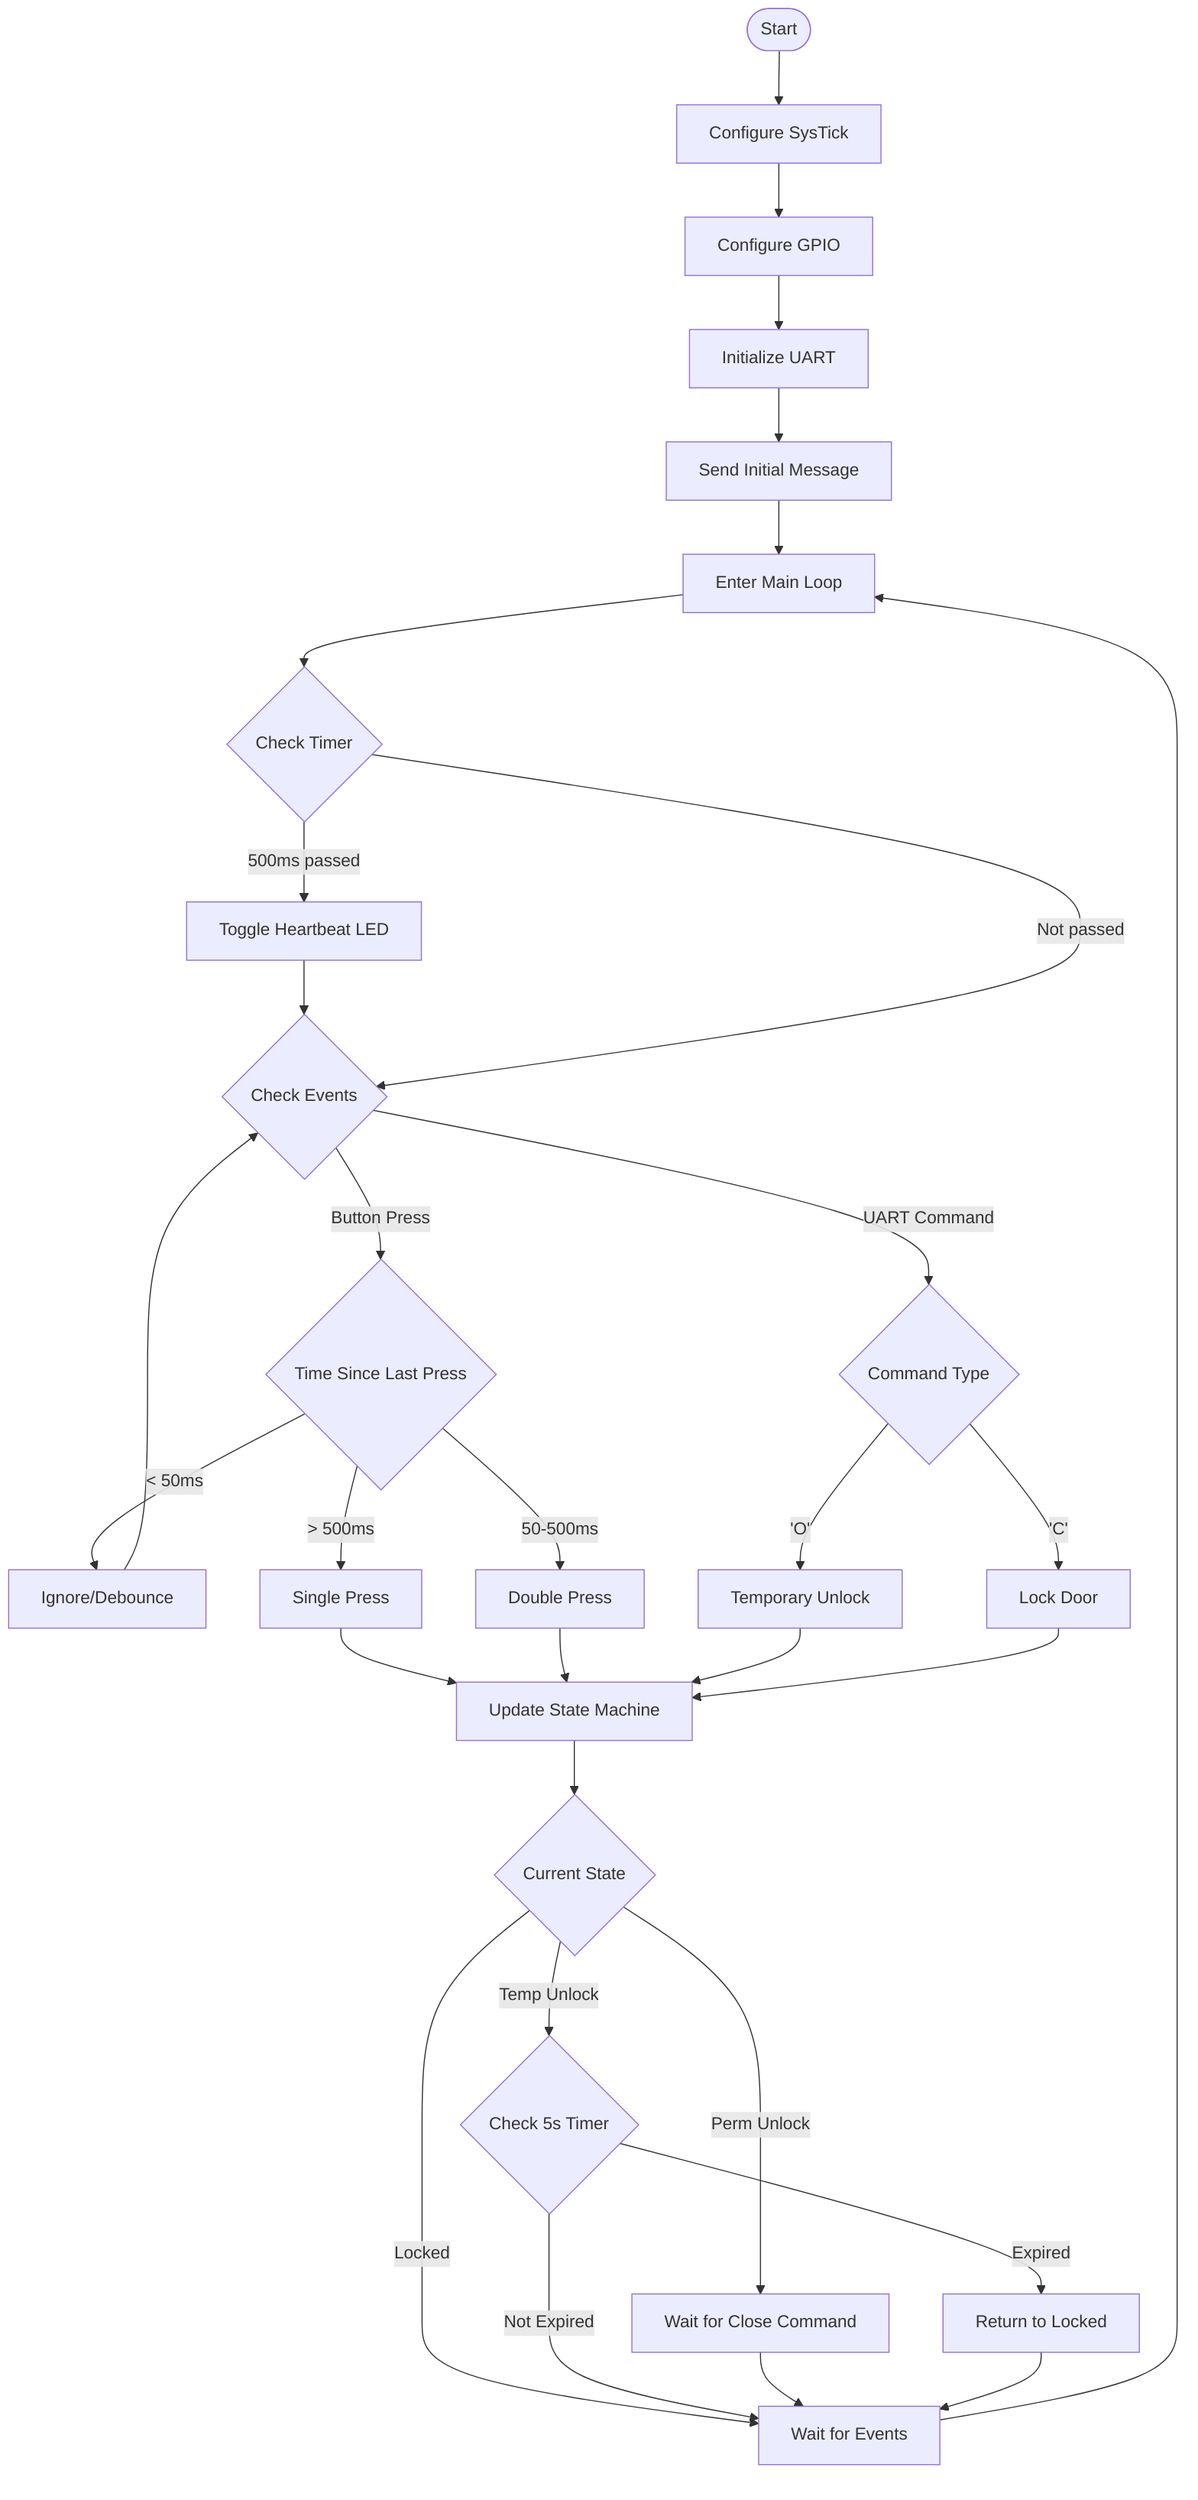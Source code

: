 flowchart TD
    %% Initialization Section
    Start([Start]) --> SysTick[Configure SysTick]
    SysTick --> GPIO[Configure GPIO]
    GPIO --> UART[Initialize UART]
    UART --> Init[Send Initial Message]
    Init --> MainLoop[Enter Main Loop]
    
    %% Main Loop Section
    MainLoop --> Timer{Check Timer}
    Timer -->|500ms passed| HeartBeat[Toggle Heartbeat LED]
    HeartBeat --> Events
    Timer -->|Not passed| Events{Check Events}
    
    %% Button Events
    Events -->|Button Press| ButtonTime{Time Since Last Press}
    ButtonTime -->|< 50ms| Ignore[Ignore/Debounce]
    ButtonTime -->|> 500ms| Single[Single Press]
    ButtonTime -->|50-500ms| Double[Double Press]
    Single --> UpdateState
    Double --> UpdateState
    Ignore --> Events
    
    %% UART Events
    Events -->|UART Command| Command{Command Type}
    Command -->|'O'| OpenDoor[Temporary Unlock]
    Command -->|'C'| CloseDoor[Lock Door]
    OpenDoor --> UpdateState
    CloseDoor --> UpdateState
    
    %% State Machine
    UpdateState[Update State Machine] --> StateMachine{Current State}
    StateMachine -->|Locked| WaitEvents[Wait for Events]
    StateMachine -->|Temp Unlock| CheckTimer{Check 5s Timer}
    StateMachine -->|Perm Unlock| WaitClose[Wait for Close Command]
    
    CheckTimer -->|Expired| Lock[Return to Locked]
    CheckTimer -->|Not Expired| WaitEvents
    WaitClose --> WaitEvents
    Lock --> WaitEvents
    WaitEvents --> MainLoop